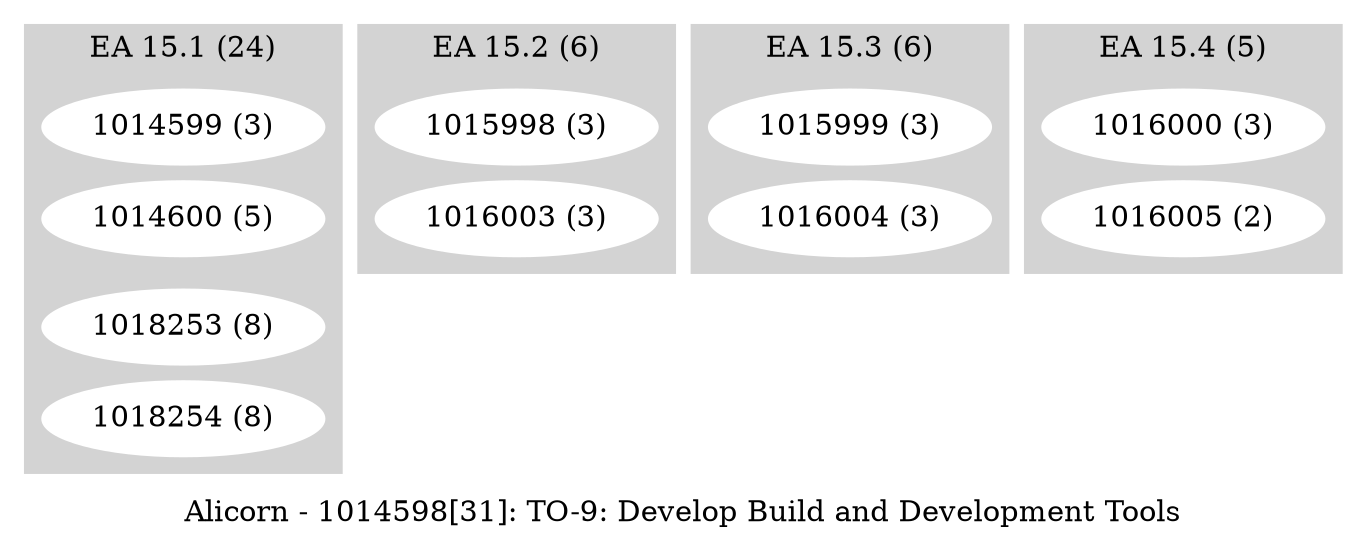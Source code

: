 digraph G {
    label = "Alicorn - 1014598[31]: TO-9: Develop Build and Development Tools";
    ranksep = .1
    subgraph cluster_1 {
        style=filled;
        color=lightgrey;
        node [style=filled,color=white];
        "1014599 (3)" ->       
        "1014600 (5)" ->       
        "1018253 (8)" ->       
        "1018254 (8)"
        [style=invis];
        label = "EA 15.1 (24)";
    }
    subgraph cluster_2 {
        style=filled;
        color=lightgrey;
        node [style=filled,color=white];
        "1015998 (3)" ->       
        "1016003 (3)"
        [style=invis];
        label = "EA 15.2 (6)";
    }
    subgraph cluster_3 {
        style=filled;
        color=lightgrey;
        node [style=filled,color=white];
        "1015999 (3)" ->       
        "1016004 (3)"
        [style=invis];
        label = "EA 15.3 (6)";
    }
    subgraph cluster_4 {
        style=filled;
        color=lightgrey;
        node [style=filled,color=white];
        "1016000 (3)" ->       
        "1016005 (2)"
        [style=invis];
        label = "EA 15.4 (5)";
    }
}
